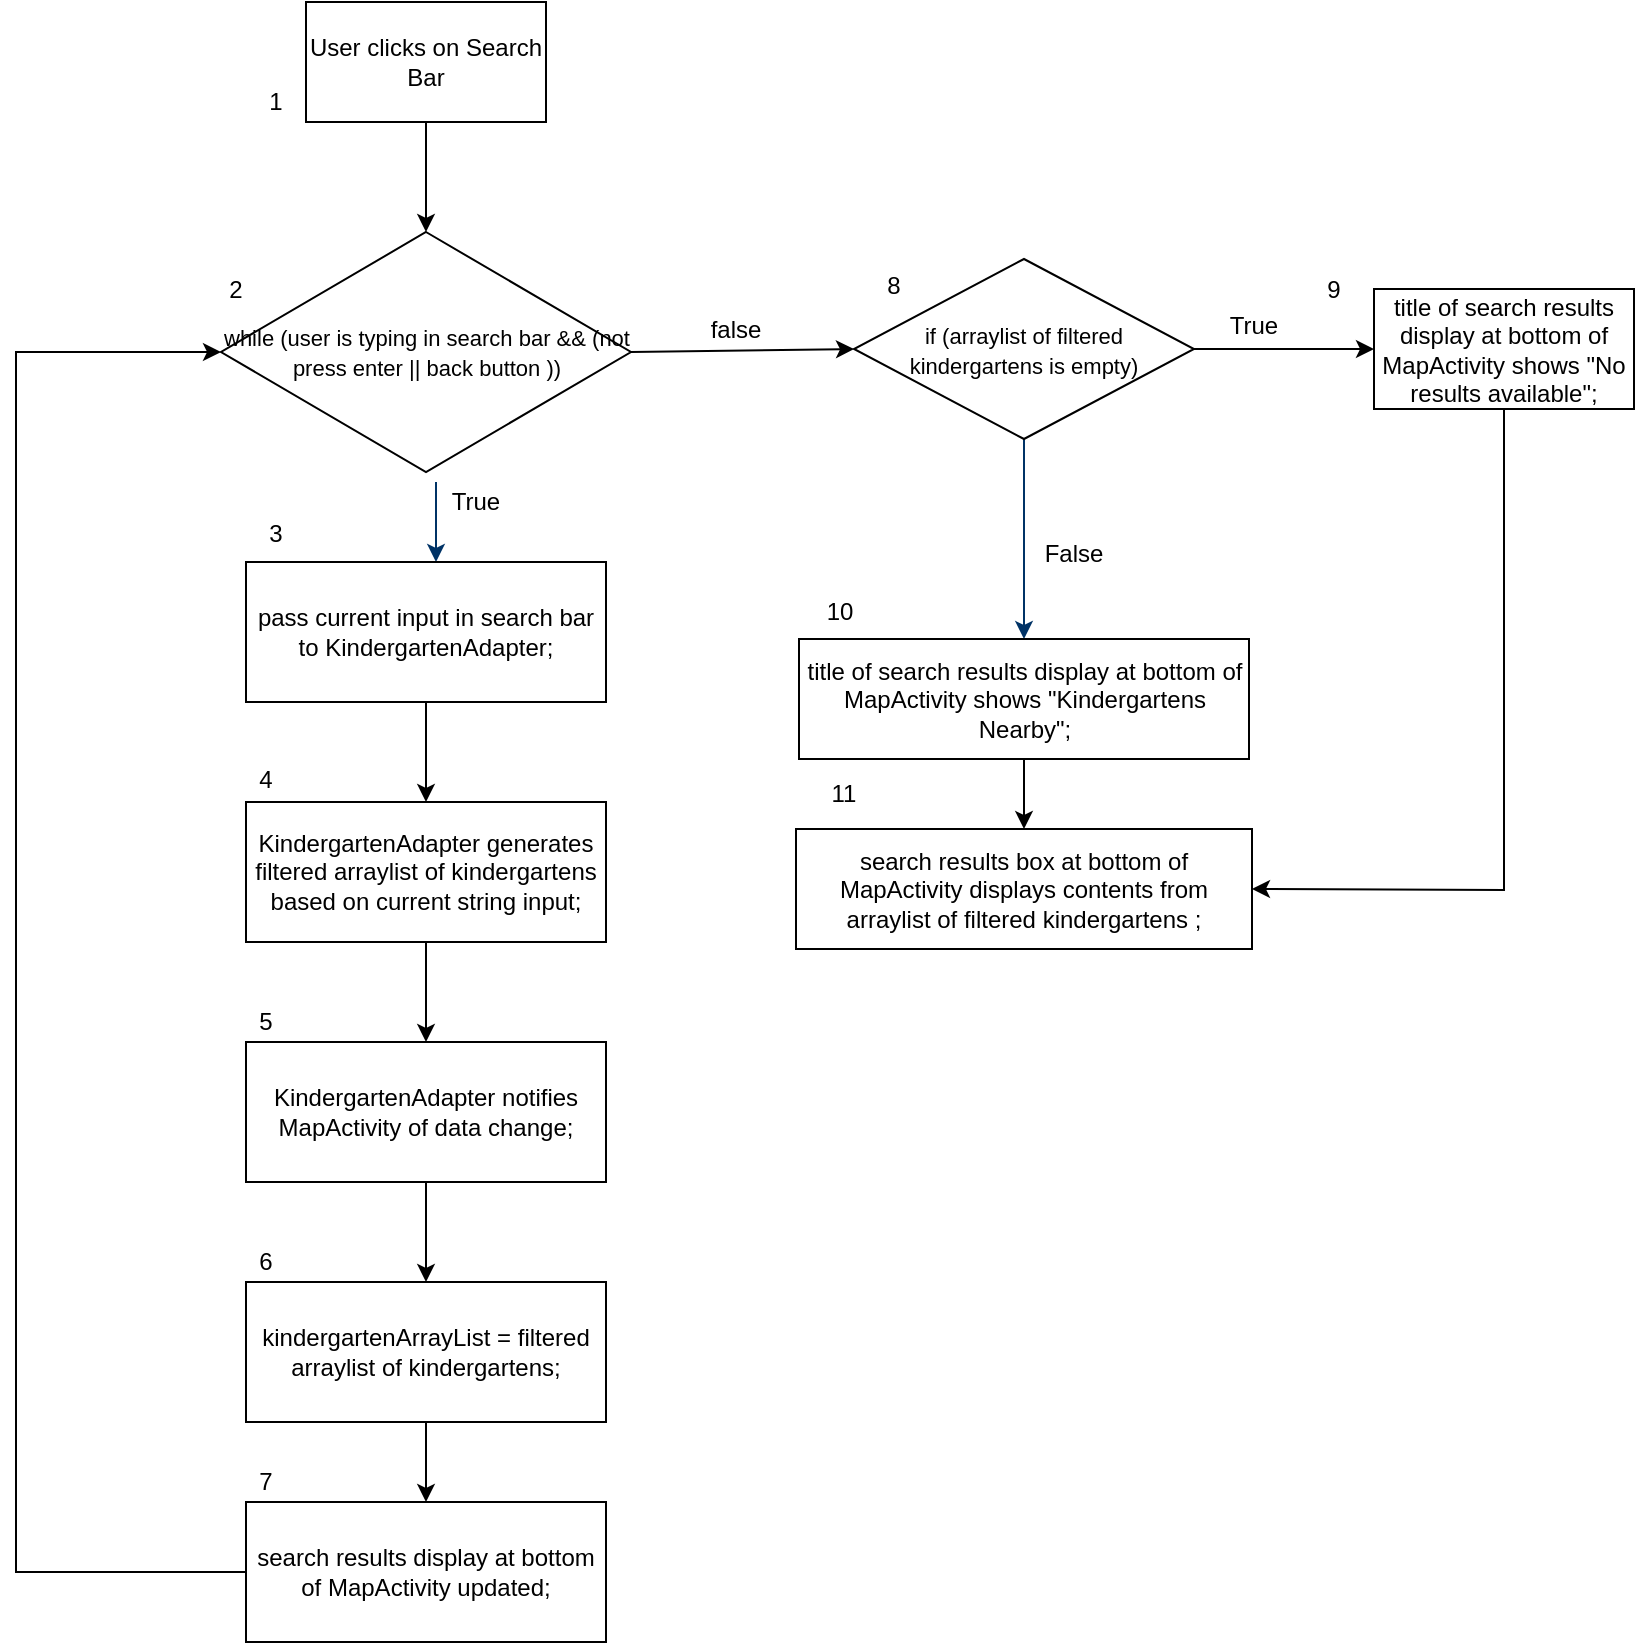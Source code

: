<mxfile version="12.2.3" type="device" pages="1"><diagram id="6a731a19-8d31-9384-78a2-239565b7b9f0" name="Page-1"><mxGraphModel dx="910" dy="1296" grid="1" gridSize="10" guides="1" tooltips="1" connect="1" arrows="1" fold="1" page="1" pageScale="1" pageWidth="1169" pageHeight="827" background="#ffffff" math="0" shadow="0"><root><mxCell id="0"/><mxCell id="1" parent="0"/><mxCell id="1B3rfNKWTCn-25i4xpqc-55" style="fontStyle=1;strokeColor=#003366;strokeWidth=1;html=1;" parent="1" edge="1"><mxGeometry relative="1" as="geometry"><mxPoint x="320" y="90" as="sourcePoint"/><mxPoint x="320" y="130" as="targetPoint"/></mxGeometry></mxCell><mxCell id="1B3rfNKWTCn-25i4xpqc-59" value="&lt;font style=&quot;font-size: 11px&quot;&gt;while (user is typing in search bar &amp;amp;&amp;amp; (not press enter || back button ))&lt;/font&gt;" style="rhombus;whiteSpace=wrap;html=1;" parent="1" vertex="1"><mxGeometry x="212.5" y="-35" width="205" height="120" as="geometry"/></mxCell><mxCell id="1B3rfNKWTCn-25i4xpqc-61" value="pass current input in search bar to KindergartenAdapter;&lt;br&gt;" style="rounded=0;whiteSpace=wrap;html=1;" parent="1" vertex="1"><mxGeometry x="225" y="130" width="180" height="70" as="geometry"/></mxCell><mxCell id="1B3rfNKWTCn-25i4xpqc-94" value="User clicks on Search Bar" style="rounded=0;whiteSpace=wrap;html=1;" parent="1" vertex="1"><mxGeometry x="255" y="-150" width="120" height="60" as="geometry"/></mxCell><mxCell id="1B3rfNKWTCn-25i4xpqc-95" value="" style="endArrow=classic;html=1;exitX=0.5;exitY=1;exitDx=0;exitDy=0;entryX=0.5;entryY=0;entryDx=0;entryDy=0;" parent="1" source="1B3rfNKWTCn-25i4xpqc-94" target="1B3rfNKWTCn-25i4xpqc-59" edge="1"><mxGeometry width="50" height="50" relative="1" as="geometry"><mxPoint x="300" y="20" as="sourcePoint"/><mxPoint x="350" y="-30" as="targetPoint"/></mxGeometry></mxCell><mxCell id="1B3rfNKWTCn-25i4xpqc-97" value="" style="endArrow=classic;html=1;entryX=0;entryY=0.5;entryDx=0;entryDy=0;exitX=1;exitY=0.5;exitDx=0;exitDy=0;" parent="1" source="1B3rfNKWTCn-25i4xpqc-59" target="1B3rfNKWTCn-25i4xpqc-162" edge="1"><mxGeometry width="50" height="50" relative="1" as="geometry"><mxPoint x="410" y="70" as="sourcePoint"/><mxPoint x="525.0" y="45" as="targetPoint"/></mxGeometry></mxCell><mxCell id="1B3rfNKWTCn-25i4xpqc-98" value="" style="endArrow=classic;html=1;entryX=0;entryY=0.5;entryDx=0;entryDy=0;exitX=0;exitY=0.5;exitDx=0;exitDy=0;rounded=0;" parent="1" source="1B3rfNKWTCn-25i4xpqc-116" target="1B3rfNKWTCn-25i4xpqc-59" edge="1"><mxGeometry width="50" height="50" relative="1" as="geometry"><mxPoint x="130" y="250" as="sourcePoint"/><mxPoint x="180" y="200" as="targetPoint"/><Array as="points"><mxPoint x="110" y="635"/><mxPoint x="110" y="165"/><mxPoint x="110" y="45"/><mxPoint x="110" y="25"/></Array></mxGeometry></mxCell><mxCell id="1B3rfNKWTCn-25i4xpqc-99" value="True" style="text;html=1;strokeColor=none;fillColor=none;align=center;verticalAlign=middle;whiteSpace=wrap;rounded=0;" parent="1" vertex="1"><mxGeometry x="709" y="2" width="40" height="20" as="geometry"/></mxCell><mxCell id="1B3rfNKWTCn-25i4xpqc-100" value="false" style="text;html=1;strokeColor=none;fillColor=none;align=center;verticalAlign=middle;whiteSpace=wrap;rounded=0;" parent="1" vertex="1"><mxGeometry x="450" y="3.5" width="40" height="20" as="geometry"/></mxCell><mxCell id="1B3rfNKWTCn-25i4xpqc-102" style="fontStyle=1;strokeColor=#003366;strokeWidth=1;html=1;entryX=0.5;entryY=0;entryDx=0;entryDy=0;exitX=0.5;exitY=1;exitDx=0;exitDy=0;" parent="1" source="1B3rfNKWTCn-25i4xpqc-162" target="1B3rfNKWTCn-25i4xpqc-105" edge="1"><mxGeometry relative="1" as="geometry"><mxPoint x="614" y="96" as="sourcePoint"/><mxPoint x="614" y="161" as="targetPoint"/></mxGeometry></mxCell><mxCell id="1B3rfNKWTCn-25i4xpqc-103" value="False" style="text;html=1;strokeColor=none;fillColor=none;align=center;verticalAlign=middle;whiteSpace=wrap;rounded=0;" parent="1" vertex="1"><mxGeometry x="619" y="116" width="40" height="20" as="geometry"/></mxCell><mxCell id="1B3rfNKWTCn-25i4xpqc-105" value="title of search results display at bottom of MapActivity shows &quot;Kindergartens Nearby&quot;;" style="rounded=0;whiteSpace=wrap;html=1;" parent="1" vertex="1"><mxGeometry x="501.5" y="168.5" width="225" height="60" as="geometry"/></mxCell><mxCell id="1B3rfNKWTCn-25i4xpqc-107" value="" style="endArrow=classic;html=1;exitX=1;exitY=0.5;exitDx=0;exitDy=0;entryX=0;entryY=0.5;entryDx=0;entryDy=0;" parent="1" source="1B3rfNKWTCn-25i4xpqc-162" target="1B3rfNKWTCn-25i4xpqc-127" edge="1"><mxGeometry width="50" height="50" relative="1" as="geometry"><mxPoint x="699" y="28.5" as="sourcePoint"/><mxPoint x="789" y="28.5" as="targetPoint"/></mxGeometry></mxCell><mxCell id="1B3rfNKWTCn-25i4xpqc-113" value="&lt;span style=&quot;white-space: normal&quot;&gt;KindergartenAdapter generates filtered arraylist of kindergartens based on current string input;&lt;/span&gt;" style="rounded=0;whiteSpace=wrap;html=1;" parent="1" vertex="1"><mxGeometry x="225" y="250" width="180" height="70" as="geometry"/></mxCell><mxCell id="1B3rfNKWTCn-25i4xpqc-114" value="&lt;span style=&quot;white-space: normal&quot;&gt;KindergartenAdapter notifies MapActivity of data change;&lt;/span&gt;" style="rounded=0;whiteSpace=wrap;html=1;" parent="1" vertex="1"><mxGeometry x="225" y="370" width="180" height="70" as="geometry"/></mxCell><mxCell id="1B3rfNKWTCn-25i4xpqc-115" value="&lt;span style=&quot;white-space: normal&quot;&gt;kindergartenArrayList = filtered arraylist of kindergartens;&lt;/span&gt;" style="rounded=0;whiteSpace=wrap;html=1;" parent="1" vertex="1"><mxGeometry x="225" y="490" width="180" height="70" as="geometry"/></mxCell><mxCell id="1B3rfNKWTCn-25i4xpqc-116" value="&lt;span style=&quot;white-space: normal&quot;&gt;search results display at bottom of MapActivity updated;&lt;/span&gt;" style="rounded=0;whiteSpace=wrap;html=1;" parent="1" vertex="1"><mxGeometry x="225" y="600" width="180" height="70" as="geometry"/></mxCell><mxCell id="1B3rfNKWTCn-25i4xpqc-120" value="" style="endArrow=classic;html=1;exitX=0.5;exitY=1;exitDx=0;exitDy=0;entryX=0.5;entryY=0;entryDx=0;entryDy=0;" parent="1" source="1B3rfNKWTCn-25i4xpqc-61" target="1B3rfNKWTCn-25i4xpqc-113" edge="1"><mxGeometry width="50" height="50" relative="1" as="geometry"><mxPoint x="300" y="260" as="sourcePoint"/><mxPoint x="350" y="210" as="targetPoint"/></mxGeometry></mxCell><mxCell id="1B3rfNKWTCn-25i4xpqc-121" value="" style="endArrow=classic;html=1;exitX=0.5;exitY=1;exitDx=0;exitDy=0;entryX=0.5;entryY=0;entryDx=0;entryDy=0;" parent="1" source="1B3rfNKWTCn-25i4xpqc-113" target="1B3rfNKWTCn-25i4xpqc-114" edge="1"><mxGeometry width="50" height="50" relative="1" as="geometry"><mxPoint x="314" y="334" as="sourcePoint"/><mxPoint x="314" y="398" as="targetPoint"/></mxGeometry></mxCell><mxCell id="1B3rfNKWTCn-25i4xpqc-122" value="" style="endArrow=classic;html=1;exitX=0.5;exitY=1;exitDx=0;exitDy=0;entryX=0.5;entryY=0;entryDx=0;entryDy=0;" parent="1" source="1B3rfNKWTCn-25i4xpqc-114" target="1B3rfNKWTCn-25i4xpqc-115" edge="1"><mxGeometry width="50" height="50" relative="1" as="geometry"><mxPoint x="314" y="440" as="sourcePoint"/><mxPoint x="314" y="490" as="targetPoint"/></mxGeometry></mxCell><mxCell id="1B3rfNKWTCn-25i4xpqc-123" value="" style="endArrow=classic;html=1;exitX=0.5;exitY=1;exitDx=0;exitDy=0;entryX=0.5;entryY=0;entryDx=0;entryDy=0;" parent="1" source="1B3rfNKWTCn-25i4xpqc-115" target="1B3rfNKWTCn-25i4xpqc-116" edge="1"><mxGeometry width="50" height="50" relative="1" as="geometry"><mxPoint x="314" y="580" as="sourcePoint"/><mxPoint x="314" y="630" as="targetPoint"/></mxGeometry></mxCell><mxCell id="1B3rfNKWTCn-25i4xpqc-125" value="search results box at bottom of MapActivity displays contents from arraylist of filtered kindergartens ;" style="rounded=0;whiteSpace=wrap;html=1;" parent="1" vertex="1"><mxGeometry x="500" y="263.5" width="228" height="60" as="geometry"/></mxCell><mxCell id="1B3rfNKWTCn-25i4xpqc-126" value="" style="endArrow=classic;html=1;exitX=0.5;exitY=1;exitDx=0;exitDy=0;entryX=0.5;entryY=0;entryDx=0;entryDy=0;" parent="1" source="1B3rfNKWTCn-25i4xpqc-105" target="1B3rfNKWTCn-25i4xpqc-125" edge="1"><mxGeometry width="50" height="50" relative="1" as="geometry"><mxPoint x="579" y="283.5" as="sourcePoint"/><mxPoint x="629" y="233.5" as="targetPoint"/></mxGeometry></mxCell><mxCell id="1B3rfNKWTCn-25i4xpqc-127" value="&lt;span style=&quot;white-space: normal&quot;&gt;title of search results display at bottom of MapActivity shows &quot;No results available&quot;;&lt;/span&gt;" style="rounded=0;whiteSpace=wrap;html=1;" parent="1" vertex="1"><mxGeometry x="789" y="-6.5" width="130" height="60" as="geometry"/></mxCell><mxCell id="1B3rfNKWTCn-25i4xpqc-131" value="" style="endArrow=classic;html=1;exitX=0.5;exitY=1;exitDx=0;exitDy=0;entryX=1;entryY=0.5;entryDx=0;entryDy=0;rounded=0;" parent="1" source="1B3rfNKWTCn-25i4xpqc-127" target="1B3rfNKWTCn-25i4xpqc-125" edge="1"><mxGeometry width="50" height="50" relative="1" as="geometry"><mxPoint x="839" y="123.5" as="sourcePoint"/><mxPoint x="854" y="113.5" as="targetPoint"/><Array as="points"><mxPoint x="854" y="294"/></Array></mxGeometry></mxCell><mxCell id="1B3rfNKWTCn-25i4xpqc-132" value="True" style="text;html=1;strokeColor=none;fillColor=none;align=center;verticalAlign=middle;whiteSpace=wrap;rounded=0;" parent="1" vertex="1"><mxGeometry x="320" y="90" width="40" height="20" as="geometry"/></mxCell><mxCell id="1B3rfNKWTCn-25i4xpqc-162" value="&lt;font style=&quot;font-size: 11px&quot;&gt;if (arraylist of filtered kindergartens is empty)&lt;/font&gt;" style="rhombus;whiteSpace=wrap;html=1;" parent="1" vertex="1"><mxGeometry x="529" y="-21.5" width="170" height="90" as="geometry"/></mxCell><mxCell id="RkPTkRZjKW9aE_7R8JSL-1" value="1" style="text;html=1;strokeColor=none;fillColor=none;align=center;verticalAlign=middle;whiteSpace=wrap;rounded=0;" vertex="1" parent="1"><mxGeometry x="220" y="-110" width="40" height="20" as="geometry"/></mxCell><mxCell id="RkPTkRZjKW9aE_7R8JSL-2" value="2&lt;span style=&quot;color: rgba(0 , 0 , 0 , 0) ; font-family: monospace ; font-size: 0px ; white-space: nowrap&quot;&gt;%3CmxGraphModel%3E%3Croot%3E%3CmxCell%20id%3D%220%22%2F%3E%3CmxCell%20id%3D%221%22%20parent%3D%220%22%2F%3E%3CmxCell%20id%3D%222%22%20value%3D%221%22%20style%3D%22text%3Bhtml%3D1%3BstrokeColor%3Dnone%3BfillColor%3Dnone%3Balign%3Dcenter%3BverticalAlign%3Dmiddle%3BwhiteSpace%3Dwrap%3Brounded%3D0%3B%22%20vertex%3D%221%22%20parent%3D%221%22%3E%3CmxGeometry%20x%3D%22220%22%20y%3D%22-110%22%20width%3D%2240%22%20height%3D%2220%22%20as%3D%22geometry%22%2F%3E%3C%2FmxCell%3E%3C%2Froot%3E%3C%2FmxGraphModel%3E&lt;/span&gt;" style="text;html=1;strokeColor=none;fillColor=none;align=center;verticalAlign=middle;whiteSpace=wrap;rounded=0;" vertex="1" parent="1"><mxGeometry x="200" y="-16" width="40" height="20" as="geometry"/></mxCell><mxCell id="RkPTkRZjKW9aE_7R8JSL-3" value="9" style="text;html=1;strokeColor=none;fillColor=none;align=center;verticalAlign=middle;whiteSpace=wrap;rounded=0;" vertex="1" parent="1"><mxGeometry x="749" y="-16" width="40" height="20" as="geometry"/></mxCell><mxCell id="RkPTkRZjKW9aE_7R8JSL-5" value="8" style="text;html=1;strokeColor=none;fillColor=none;align=center;verticalAlign=middle;whiteSpace=wrap;rounded=0;" vertex="1" parent="1"><mxGeometry x="529" y="-20" width="40" height="24" as="geometry"/></mxCell><mxCell id="RkPTkRZjKW9aE_7R8JSL-7" value="3" style="text;html=1;strokeColor=none;fillColor=none;align=center;verticalAlign=middle;whiteSpace=wrap;rounded=0;" vertex="1" parent="1"><mxGeometry x="220" y="106" width="40" height="20" as="geometry"/></mxCell><mxCell id="RkPTkRZjKW9aE_7R8JSL-8" value="4" style="text;html=1;strokeColor=none;fillColor=none;align=center;verticalAlign=middle;whiteSpace=wrap;rounded=0;" vertex="1" parent="1"><mxGeometry x="215" y="228.5" width="40" height="20" as="geometry"/></mxCell><mxCell id="RkPTkRZjKW9aE_7R8JSL-9" value="5" style="text;html=1;strokeColor=none;fillColor=none;align=center;verticalAlign=middle;whiteSpace=wrap;rounded=0;" vertex="1" parent="1"><mxGeometry x="215" y="350" width="40" height="20" as="geometry"/></mxCell><mxCell id="RkPTkRZjKW9aE_7R8JSL-10" value="6" style="text;html=1;strokeColor=none;fillColor=none;align=center;verticalAlign=middle;whiteSpace=wrap;rounded=0;" vertex="1" parent="1"><mxGeometry x="215" y="470" width="40" height="20" as="geometry"/></mxCell><mxCell id="RkPTkRZjKW9aE_7R8JSL-11" value="7" style="text;html=1;strokeColor=none;fillColor=none;align=center;verticalAlign=middle;whiteSpace=wrap;rounded=0;" vertex="1" parent="1"><mxGeometry x="215" y="580" width="40" height="20" as="geometry"/></mxCell><mxCell id="RkPTkRZjKW9aE_7R8JSL-12" value="10" style="text;html=1;strokeColor=none;fillColor=none;align=center;verticalAlign=middle;whiteSpace=wrap;rounded=0;" vertex="1" parent="1"><mxGeometry x="501.5" y="145" width="40" height="20" as="geometry"/></mxCell><mxCell id="RkPTkRZjKW9aE_7R8JSL-13" value="11" style="text;html=1;strokeColor=none;fillColor=none;align=center;verticalAlign=middle;whiteSpace=wrap;rounded=0;" vertex="1" parent="1"><mxGeometry x="504" y="236" width="40" height="20" as="geometry"/></mxCell></root></mxGraphModel></diagram></mxfile>